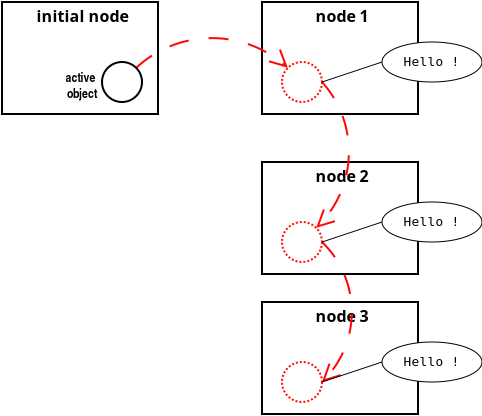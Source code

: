 <?xml version="1.0" encoding="UTF-8"?>
<dia:diagram xmlns:dia="http://www.lysator.liu.se/~alla/dia/"><dia:layer name="Background" visible="true"><dia:group><dia:object type="Standard - Box" version="0" id="O0"><dia:attribute name="obj_pos"><dia:point val="2,3"/></dia:attribute><dia:attribute name="obj_bb"><dia:rectangle val="1.95,2.95;9.85,8.65"/></dia:attribute><dia:attribute name="elem_corner"><dia:point val="2,3"/></dia:attribute><dia:attribute name="elem_width"><dia:real val="7.8"/></dia:attribute><dia:attribute name="elem_height"><dia:real val="5.6"/></dia:attribute><dia:attribute name="show_background"><dia:boolean val="true"/></dia:attribute></dia:object><dia:object type="Standard - Text" version="0" id="O1"><dia:attribute name="obj_pos"><dia:point val="6,4"/></dia:attribute><dia:attribute name="obj_bb"><dia:rectangle val="3.486,3.19;8.514,4.19"/></dia:attribute><dia:attribute name="text"><dia:composite type="text"><dia:attribute name="string"><dia:string>#initial node#</dia:string></dia:attribute><dia:attribute name="font"><dia:font name="Helvetica-Bold"/></dia:attribute><dia:attribute name="height"><dia:real val="1"/></dia:attribute><dia:attribute name="pos"><dia:point val="6,4"/></dia:attribute><dia:attribute name="color"><dia:color val="#000000"/></dia:attribute><dia:attribute name="alignment"><dia:enum val="1"/></dia:attribute></dia:composite></dia:attribute></dia:object></dia:group><dia:object type="Standard - Box" version="0" id="O2"><dia:attribute name="obj_pos"><dia:point val="15,3"/></dia:attribute><dia:attribute name="obj_bb"><dia:rectangle val="14.95,2.95;22.85,8.65"/></dia:attribute><dia:attribute name="elem_corner"><dia:point val="15,3"/></dia:attribute><dia:attribute name="elem_width"><dia:real val="7.8"/></dia:attribute><dia:attribute name="elem_height"><dia:real val="5.6"/></dia:attribute><dia:attribute name="show_background"><dia:boolean val="true"/></dia:attribute></dia:object><dia:object type="Standard - Text" version="0" id="O3"><dia:attribute name="obj_pos"><dia:point val="19,4"/></dia:attribute><dia:attribute name="obj_bb"><dia:rectangle val="17.465,3.14;20.584,4.29"/></dia:attribute><dia:attribute name="text"><dia:composite type="text"><dia:attribute name="string"><dia:string>#node 1#</dia:string></dia:attribute><dia:attribute name="font"><dia:font name="Helvetica-Bold"/></dia:attribute><dia:attribute name="height"><dia:real val="1"/></dia:attribute><dia:attribute name="pos"><dia:point val="19,4"/></dia:attribute><dia:attribute name="color"><dia:color val="#000000"/></dia:attribute><dia:attribute name="alignment"><dia:enum val="1"/></dia:attribute></dia:composite></dia:attribute></dia:object><dia:object type="Standard - Box" version="0" id="O4"><dia:attribute name="obj_pos"><dia:point val="15,11"/></dia:attribute><dia:attribute name="obj_bb"><dia:rectangle val="14.95,10.95;22.85,16.65"/></dia:attribute><dia:attribute name="elem_corner"><dia:point val="15,11"/></dia:attribute><dia:attribute name="elem_width"><dia:real val="7.8"/></dia:attribute><dia:attribute name="elem_height"><dia:real val="5.6"/></dia:attribute><dia:attribute name="show_background"><dia:boolean val="true"/></dia:attribute></dia:object><dia:object type="Standard - Text" version="0" id="O5"><dia:attribute name="obj_pos"><dia:point val="19,12"/></dia:attribute><dia:attribute name="obj_bb"><dia:rectangle val="17.465,11.14;20.584,12.29"/></dia:attribute><dia:attribute name="text"><dia:composite type="text"><dia:attribute name="string"><dia:string>#node 2#</dia:string></dia:attribute><dia:attribute name="font"><dia:font name="Helvetica-Bold"/></dia:attribute><dia:attribute name="height"><dia:real val="1"/></dia:attribute><dia:attribute name="pos"><dia:point val="19,12"/></dia:attribute><dia:attribute name="color"><dia:color val="#000000"/></dia:attribute><dia:attribute name="alignment"><dia:enum val="1"/></dia:attribute></dia:composite></dia:attribute></dia:object><dia:object type="Standard - Box" version="0" id="O6"><dia:attribute name="obj_pos"><dia:point val="15,18"/></dia:attribute><dia:attribute name="obj_bb"><dia:rectangle val="14.95,17.95;22.85,23.65"/></dia:attribute><dia:attribute name="elem_corner"><dia:point val="15,18"/></dia:attribute><dia:attribute name="elem_width"><dia:real val="7.8"/></dia:attribute><dia:attribute name="elem_height"><dia:real val="5.6"/></dia:attribute><dia:attribute name="show_background"><dia:boolean val="true"/></dia:attribute></dia:object><dia:object type="Standard - Text" version="0" id="O7"><dia:attribute name="obj_pos"><dia:point val="19,19"/></dia:attribute><dia:attribute name="obj_bb"><dia:rectangle val="17.465,18.14;20.584,19.29"/></dia:attribute><dia:attribute name="text"><dia:composite type="text"><dia:attribute name="string"><dia:string>#node 3#</dia:string></dia:attribute><dia:attribute name="font"><dia:font name="Helvetica-Bold"/></dia:attribute><dia:attribute name="height"><dia:real val="1"/></dia:attribute><dia:attribute name="pos"><dia:point val="19,19"/></dia:attribute><dia:attribute name="color"><dia:color val="#000000"/></dia:attribute><dia:attribute name="alignment"><dia:enum val="1"/></dia:attribute></dia:composite></dia:attribute></dia:object><dia:object type="Standard - Arc" version="0" id="O8"><dia:attribute name="obj_pos"><dia:point val="8.707,6.293"/></dia:attribute><dia:attribute name="obj_bb"><dia:rectangle val="8.657,4.754;16.343,7.093"/></dia:attribute><dia:attribute name="conn_endpoints"><dia:point val="8.707,6.293"/><dia:point val="16.293,6.293"/></dia:attribute><dia:attribute name="arc_color"><dia:color val="#fd0707"/></dia:attribute><dia:attribute name="curve_distance"><dia:real val="-1.488"/></dia:attribute><dia:attribute name="line_width"><dia:real val="0.1"/></dia:attribute><dia:attribute name="line_style"><dia:enum val="1"/></dia:attribute><dia:attribute name="end_arrow"><dia:enum val="1"/></dia:attribute><dia:attribute name="end_arrow_length"><dia:real val="0.8"/></dia:attribute><dia:attribute name="end_arrow_width"><dia:real val="0.8"/></dia:attribute><dia:connections><dia:connection handle="0" to="O9" connection="2"/><dia:connection handle="1" to="O10" connection="0"/></dia:connections></dia:object><dia:object type="Standard - Ellipse" version="0" id="O9"><dia:attribute name="obj_pos"><dia:point val="7,6"/></dia:attribute><dia:attribute name="obj_bb"><dia:rectangle val="6.95,5.95;9.05,8.05"/></dia:attribute><dia:attribute name="elem_corner"><dia:point val="7,6"/></dia:attribute><dia:attribute name="elem_width"><dia:real val="2"/></dia:attribute><dia:attribute name="elem_height"><dia:real val="2"/></dia:attribute><dia:attribute name="border_width"><dia:real val="0.1"/></dia:attribute><dia:attribute name="border_color"><dia:color val="#010000"/></dia:attribute></dia:object><dia:object type="Standard - Ellipse" version="0" id="O10"><dia:attribute name="obj_pos"><dia:point val="16,6"/></dia:attribute><dia:attribute name="obj_bb"><dia:rectangle val="15.95,5.95;18.05,8.05"/></dia:attribute><dia:attribute name="elem_corner"><dia:point val="16,6"/></dia:attribute><dia:attribute name="elem_width"><dia:real val="2"/></dia:attribute><dia:attribute name="elem_height"><dia:real val="2"/></dia:attribute><dia:attribute name="border_width"><dia:real val="0.1"/></dia:attribute><dia:attribute name="border_color"><dia:color val="#fd0e03"/></dia:attribute><dia:attribute name="line_style"><dia:enum val="4"/></dia:attribute></dia:object><dia:object type="Standard - Ellipse" version="0" id="O11"><dia:attribute name="obj_pos"><dia:point val="16,14"/></dia:attribute><dia:attribute name="obj_bb"><dia:rectangle val="15.95,13.95;18.05,16.05"/></dia:attribute><dia:attribute name="elem_corner"><dia:point val="16,14"/></dia:attribute><dia:attribute name="elem_width"><dia:real val="2"/></dia:attribute><dia:attribute name="elem_height"><dia:real val="2"/></dia:attribute><dia:attribute name="border_width"><dia:real val="0.1"/></dia:attribute><dia:attribute name="border_color"><dia:color val="#fd0e03"/></dia:attribute><dia:attribute name="line_style"><dia:enum val="4"/></dia:attribute></dia:object><dia:object type="Standard - Ellipse" version="0" id="O12"><dia:attribute name="obj_pos"><dia:point val="16,21"/></dia:attribute><dia:attribute name="obj_bb"><dia:rectangle val="15.95,20.95;18.05,23.05"/></dia:attribute><dia:attribute name="elem_corner"><dia:point val="16,21"/></dia:attribute><dia:attribute name="elem_width"><dia:real val="2"/></dia:attribute><dia:attribute name="elem_height"><dia:real val="2"/></dia:attribute><dia:attribute name="border_width"><dia:real val="0.1"/></dia:attribute><dia:attribute name="border_color"><dia:color val="#fd0e03"/></dia:attribute><dia:attribute name="line_style"><dia:enum val="4"/></dia:attribute></dia:object><dia:object type="Standard - Arc" version="0" id="O13"><dia:attribute name="obj_pos"><dia:point val="18,7"/></dia:attribute><dia:attribute name="obj_bb"><dia:rectangle val="16.906,6.948;19.395,14.375"/></dia:attribute><dia:attribute name="conn_endpoints"><dia:point val="18,7"/><dia:point val="17.707,14.293"/></dia:attribute><dia:attribute name="arc_color"><dia:color val="#fd0707"/></dia:attribute><dia:attribute name="curve_distance"><dia:real val="-1.488"/></dia:attribute><dia:attribute name="line_width"><dia:real val="0.1"/></dia:attribute><dia:attribute name="line_style"><dia:enum val="1"/></dia:attribute><dia:attribute name="end_arrow"><dia:enum val="1"/></dia:attribute><dia:attribute name="end_arrow_length"><dia:real val="0.8"/></dia:attribute><dia:attribute name="end_arrow_width"><dia:real val="0.8"/></dia:attribute><dia:connections><dia:connection handle="0" to="O10" connection="4"/><dia:connection handle="1" to="O11" connection="2"/></dia:connections></dia:object><dia:object type="Standard - Arc" version="0" id="O14"><dia:attribute name="obj_pos"><dia:point val="18,15"/></dia:attribute><dia:attribute name="obj_bb"><dia:rectangle val="17.2,14.95;19.538,22.05"/></dia:attribute><dia:attribute name="conn_endpoints"><dia:point val="18,15"/><dia:point val="18,22"/></dia:attribute><dia:attribute name="arc_color"><dia:color val="#fd0707"/></dia:attribute><dia:attribute name="curve_distance"><dia:real val="-1.488"/></dia:attribute><dia:attribute name="line_width"><dia:real val="0.1"/></dia:attribute><dia:attribute name="line_style"><dia:enum val="1"/></dia:attribute><dia:attribute name="end_arrow"><dia:enum val="1"/></dia:attribute><dia:attribute name="end_arrow_length"><dia:real val="0.8"/></dia:attribute><dia:attribute name="end_arrow_width"><dia:real val="0.8"/></dia:attribute><dia:connections><dia:connection handle="0" to="O11" connection="4"/><dia:connection handle="1" to="O12" connection="4"/></dia:connections></dia:object><dia:object type="Standard - Text" version="0" id="O15"><dia:attribute name="obj_pos"><dia:point val="8,7"/></dia:attribute><dia:attribute name="obj_bb"><dia:rectangle val="7.95,6.352;8,7.302"/></dia:attribute><dia:attribute name="text"><dia:composite type="text"><dia:attribute name="string"><dia:string>##</dia:string></dia:attribute><dia:attribute name="font"><dia:font name="Courier"/></dia:attribute><dia:attribute name="height"><dia:real val="0.8"/></dia:attribute><dia:attribute name="pos"><dia:point val="8,7"/></dia:attribute><dia:attribute name="color"><dia:color val="#fd0e03"/></dia:attribute><dia:attribute name="alignment"><dia:enum val="1"/></dia:attribute></dia:composite></dia:attribute></dia:object><dia:object type="Standard - Text" version="0" id="O16"><dia:attribute name="obj_pos"><dia:point val="6,7"/></dia:attribute><dia:attribute name="obj_bb"><dia:rectangle val="4.816,6.302;7.234,8.052"/></dia:attribute><dia:attribute name="text"><dia:composite type="text"><dia:attribute name="string"><dia:string>#active 
object#</dia:string></dia:attribute><dia:attribute name="font"><dia:font name="Helvetica-Narrow-Bold"/></dia:attribute><dia:attribute name="height"><dia:real val="0.8"/></dia:attribute><dia:attribute name="pos"><dia:point val="6,7"/></dia:attribute><dia:attribute name="color"><dia:color val="#030000"/></dia:attribute><dia:attribute name="alignment"><dia:enum val="1"/></dia:attribute></dia:composite></dia:attribute></dia:object><dia:group><dia:object type="Standard - Ellipse" version="0" id="O17"><dia:attribute name="obj_pos"><dia:point val="21,5"/></dia:attribute><dia:attribute name="obj_bb"><dia:rectangle val="21,5;26,7"/></dia:attribute><dia:attribute name="elem_corner"><dia:point val="21,5"/></dia:attribute><dia:attribute name="elem_width"><dia:real val="5"/></dia:attribute><dia:attribute name="elem_height"><dia:real val="2"/></dia:attribute><dia:attribute name="border_width"><dia:real val="0"/></dia:attribute><dia:attribute name="border_color"><dia:color val="#010000"/></dia:attribute></dia:object><dia:object type="Standard - Text" version="0" id="O18"><dia:attribute name="obj_pos"><dia:point val="23.475,6.198"/></dia:attribute><dia:attribute name="obj_bb"><dia:rectangle val="21.7,5.55;25.2,6.5"/></dia:attribute><dia:attribute name="text"><dia:composite type="text"><dia:attribute name="string"><dia:string>#Hello !#</dia:string></dia:attribute><dia:attribute name="font"><dia:font name="Courier"/></dia:attribute><dia:attribute name="height"><dia:real val="0.8"/></dia:attribute><dia:attribute name="pos"><dia:point val="23.475,6.198"/></dia:attribute><dia:attribute name="color"><dia:color val="#010000"/></dia:attribute><dia:attribute name="alignment"><dia:enum val="1"/></dia:attribute></dia:composite></dia:attribute></dia:object><dia:object type="Standard - Line" version="0" id="O19"><dia:attribute name="obj_pos"><dia:point val="18,7"/></dia:attribute><dia:attribute name="obj_bb"><dia:rectangle val="18,6;21,7"/></dia:attribute><dia:attribute name="conn_endpoints"><dia:point val="18,7"/><dia:point val="21,6"/></dia:attribute><dia:attribute name="numcp"><dia:int val="1"/></dia:attribute><dia:attribute name="line_color"><dia:color val="#010000"/></dia:attribute><dia:attribute name="line_width"><dia:real val="0"/></dia:attribute><dia:connections><dia:connection handle="1" to="O17" connection="3"/></dia:connections></dia:object></dia:group><dia:group><dia:object type="Standard - Ellipse" version="0" id="O20"><dia:attribute name="obj_pos"><dia:point val="21,13"/></dia:attribute><dia:attribute name="obj_bb"><dia:rectangle val="21,13;26,15"/></dia:attribute><dia:attribute name="elem_corner"><dia:point val="21,13"/></dia:attribute><dia:attribute name="elem_width"><dia:real val="5"/></dia:attribute><dia:attribute name="elem_height"><dia:real val="2"/></dia:attribute><dia:attribute name="border_width"><dia:real val="0"/></dia:attribute><dia:attribute name="border_color"><dia:color val="#010000"/></dia:attribute></dia:object><dia:object type="Standard - Text" version="0" id="O21"><dia:attribute name="obj_pos"><dia:point val="23.475,14.198"/></dia:attribute><dia:attribute name="obj_bb"><dia:rectangle val="21.75,13.6;25.2,14.4"/></dia:attribute><dia:attribute name="text"><dia:composite type="text"><dia:attribute name="string"><dia:string>#Hello !#</dia:string></dia:attribute><dia:attribute name="font"><dia:font name="Courier"/></dia:attribute><dia:attribute name="height"><dia:real val="0.8"/></dia:attribute><dia:attribute name="pos"><dia:point val="23.475,14.198"/></dia:attribute><dia:attribute name="color"><dia:color val="#010000"/></dia:attribute><dia:attribute name="alignment"><dia:enum val="1"/></dia:attribute></dia:composite></dia:attribute></dia:object><dia:object type="Standard - Line" version="0" id="O22"><dia:attribute name="obj_pos"><dia:point val="18,15"/></dia:attribute><dia:attribute name="obj_bb"><dia:rectangle val="18,14;21,15"/></dia:attribute><dia:attribute name="conn_endpoints"><dia:point val="18,15"/><dia:point val="21,14"/></dia:attribute><dia:attribute name="numcp"><dia:int val="1"/></dia:attribute><dia:attribute name="line_color"><dia:color val="#010000"/></dia:attribute><dia:attribute name="line_width"><dia:real val="0"/></dia:attribute><dia:connections><dia:connection handle="1" to="O20" connection="3"/></dia:connections></dia:object></dia:group><dia:group><dia:object type="Standard - Ellipse" version="0" id="O23"><dia:attribute name="obj_pos"><dia:point val="21,20"/></dia:attribute><dia:attribute name="obj_bb"><dia:rectangle val="21,20;26,22"/></dia:attribute><dia:attribute name="elem_corner"><dia:point val="21,20"/></dia:attribute><dia:attribute name="elem_width"><dia:real val="5"/></dia:attribute><dia:attribute name="elem_height"><dia:real val="2"/></dia:attribute><dia:attribute name="border_width"><dia:real val="0"/></dia:attribute><dia:attribute name="border_color"><dia:color val="#010000"/></dia:attribute></dia:object><dia:object type="Standard - Text" version="0" id="O24"><dia:attribute name="obj_pos"><dia:point val="23.475,21.198"/></dia:attribute><dia:attribute name="obj_bb"><dia:rectangle val="21.75,20.6;25.2,21.4"/></dia:attribute><dia:attribute name="text"><dia:composite type="text"><dia:attribute name="string"><dia:string>#Hello !#</dia:string></dia:attribute><dia:attribute name="font"><dia:font name="Courier"/></dia:attribute><dia:attribute name="height"><dia:real val="0.8"/></dia:attribute><dia:attribute name="pos"><dia:point val="23.475,21.198"/></dia:attribute><dia:attribute name="color"><dia:color val="#010000"/></dia:attribute><dia:attribute name="alignment"><dia:enum val="1"/></dia:attribute></dia:composite></dia:attribute></dia:object><dia:object type="Standard - Line" version="0" id="O25"><dia:attribute name="obj_pos"><dia:point val="18,22"/></dia:attribute><dia:attribute name="obj_bb"><dia:rectangle val="18,21;21,22"/></dia:attribute><dia:attribute name="conn_endpoints"><dia:point val="18,22"/><dia:point val="21,21"/></dia:attribute><dia:attribute name="numcp"><dia:int val="1"/></dia:attribute><dia:attribute name="line_color"><dia:color val="#010000"/></dia:attribute><dia:attribute name="line_width"><dia:real val="0"/></dia:attribute><dia:connections><dia:connection handle="1" to="O23" connection="3"/></dia:connections></dia:object></dia:group></dia:layer></dia:diagram>
